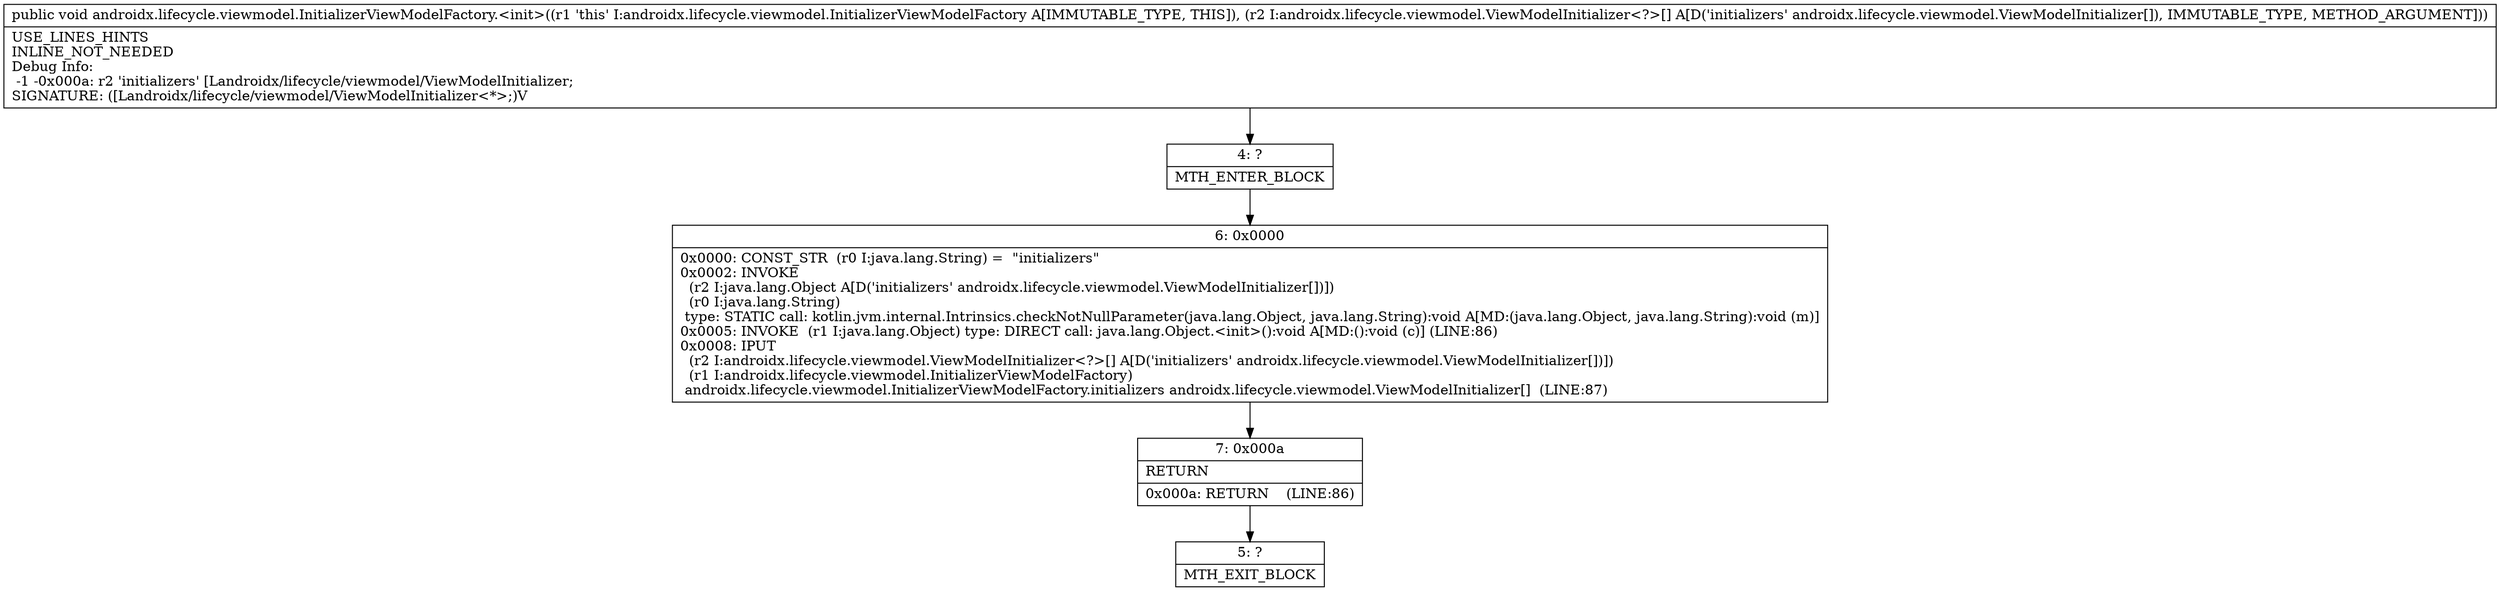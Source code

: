 digraph "CFG forandroidx.lifecycle.viewmodel.InitializerViewModelFactory.\<init\>([Landroidx\/lifecycle\/viewmodel\/ViewModelInitializer;)V" {
Node_4 [shape=record,label="{4\:\ ?|MTH_ENTER_BLOCK\l}"];
Node_6 [shape=record,label="{6\:\ 0x0000|0x0000: CONST_STR  (r0 I:java.lang.String) =  \"initializers\" \l0x0002: INVOKE  \l  (r2 I:java.lang.Object A[D('initializers' androidx.lifecycle.viewmodel.ViewModelInitializer[])])\l  (r0 I:java.lang.String)\l type: STATIC call: kotlin.jvm.internal.Intrinsics.checkNotNullParameter(java.lang.Object, java.lang.String):void A[MD:(java.lang.Object, java.lang.String):void (m)]\l0x0005: INVOKE  (r1 I:java.lang.Object) type: DIRECT call: java.lang.Object.\<init\>():void A[MD:():void (c)] (LINE:86)\l0x0008: IPUT  \l  (r2 I:androidx.lifecycle.viewmodel.ViewModelInitializer\<?\>[] A[D('initializers' androidx.lifecycle.viewmodel.ViewModelInitializer[])])\l  (r1 I:androidx.lifecycle.viewmodel.InitializerViewModelFactory)\l androidx.lifecycle.viewmodel.InitializerViewModelFactory.initializers androidx.lifecycle.viewmodel.ViewModelInitializer[]  (LINE:87)\l}"];
Node_7 [shape=record,label="{7\:\ 0x000a|RETURN\l|0x000a: RETURN    (LINE:86)\l}"];
Node_5 [shape=record,label="{5\:\ ?|MTH_EXIT_BLOCK\l}"];
MethodNode[shape=record,label="{public void androidx.lifecycle.viewmodel.InitializerViewModelFactory.\<init\>((r1 'this' I:androidx.lifecycle.viewmodel.InitializerViewModelFactory A[IMMUTABLE_TYPE, THIS]), (r2 I:androidx.lifecycle.viewmodel.ViewModelInitializer\<?\>[] A[D('initializers' androidx.lifecycle.viewmodel.ViewModelInitializer[]), IMMUTABLE_TYPE, METHOD_ARGUMENT]))  | USE_LINES_HINTS\lINLINE_NOT_NEEDED\lDebug Info:\l  \-1 \-0x000a: r2 'initializers' [Landroidx\/lifecycle\/viewmodel\/ViewModelInitializer;\lSIGNATURE: ([Landroidx\/lifecycle\/viewmodel\/ViewModelInitializer\<*\>;)V\l}"];
MethodNode -> Node_4;Node_4 -> Node_6;
Node_6 -> Node_7;
Node_7 -> Node_5;
}

